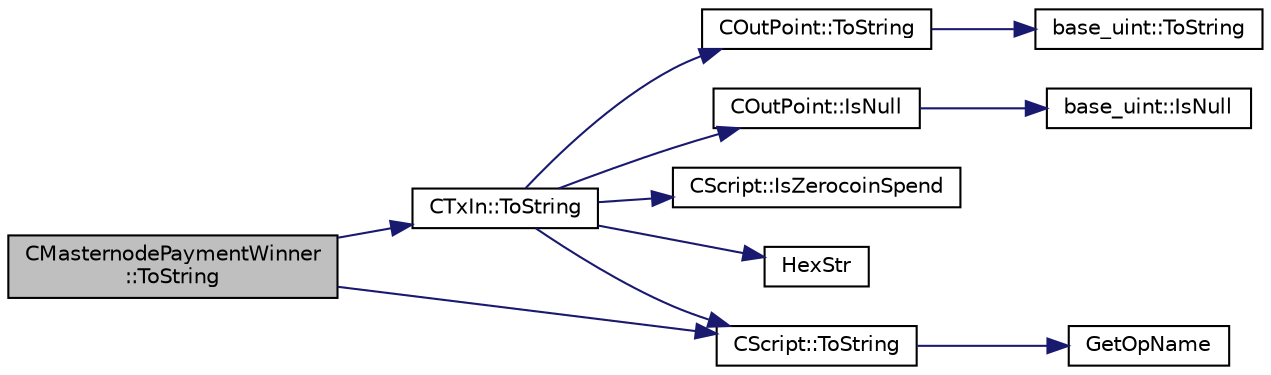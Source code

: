 digraph "CMasternodePaymentWinner::ToString"
{
  edge [fontname="Helvetica",fontsize="10",labelfontname="Helvetica",labelfontsize="10"];
  node [fontname="Helvetica",fontsize="10",shape=record];
  rankdir="LR";
  Node90 [label="CMasternodePaymentWinner\l::ToString",height=0.2,width=0.4,color="black", fillcolor="grey75", style="filled", fontcolor="black"];
  Node90 -> Node91 [color="midnightblue",fontsize="10",style="solid",fontname="Helvetica"];
  Node91 [label="CTxIn::ToString",height=0.2,width=0.4,color="black", fillcolor="white", style="filled",URL="$class_c_tx_in.html#a9f3dcba8a979ca7007448f8ad1d3c4c1"];
  Node91 -> Node92 [color="midnightblue",fontsize="10",style="solid",fontname="Helvetica"];
  Node92 [label="COutPoint::ToString",height=0.2,width=0.4,color="black", fillcolor="white", style="filled",URL="$class_c_out_point.html#ab0026adab6a1098cf00de05c872fbb5d"];
  Node92 -> Node93 [color="midnightblue",fontsize="10",style="solid",fontname="Helvetica"];
  Node93 [label="base_uint::ToString",height=0.2,width=0.4,color="black", fillcolor="white", style="filled",URL="$classbase__uint.html#acccba4d9d51a0c36261718ca0cbb293b"];
  Node91 -> Node94 [color="midnightblue",fontsize="10",style="solid",fontname="Helvetica"];
  Node94 [label="COutPoint::IsNull",height=0.2,width=0.4,color="black", fillcolor="white", style="filled",URL="$class_c_out_point.html#ae1516581fa2234556761f04af3a207a6"];
  Node94 -> Node95 [color="midnightblue",fontsize="10",style="solid",fontname="Helvetica"];
  Node95 [label="base_uint::IsNull",height=0.2,width=0.4,color="black", fillcolor="white", style="filled",URL="$classbase__uint.html#a5b67cea01e9219160fe251053adc7cc7"];
  Node91 -> Node96 [color="midnightblue",fontsize="10",style="solid",fontname="Helvetica"];
  Node96 [label="CScript::IsZerocoinSpend",height=0.2,width=0.4,color="black", fillcolor="white", style="filled",URL="$class_c_script.html#a84914a83542deece42dda7b22b043c1f"];
  Node91 -> Node97 [color="midnightblue",fontsize="10",style="solid",fontname="Helvetica"];
  Node97 [label="HexStr",height=0.2,width=0.4,color="black", fillcolor="white", style="filled",URL="$utilstrencodings_8h.html#ace13a819ca4e98c22847d26b3b357e75"];
  Node91 -> Node98 [color="midnightblue",fontsize="10",style="solid",fontname="Helvetica"];
  Node98 [label="CScript::ToString",height=0.2,width=0.4,color="black", fillcolor="white", style="filled",URL="$class_c_script.html#a05fe53ab8fc6a217036bb0d6d7f5d706"];
  Node98 -> Node99 [color="midnightblue",fontsize="10",style="solid",fontname="Helvetica"];
  Node99 [label="GetOpName",height=0.2,width=0.4,color="black", fillcolor="white", style="filled",URL="$script_8cpp.html#a573587022d52d3542eb6fbf5a1190489"];
  Node90 -> Node98 [color="midnightblue",fontsize="10",style="solid",fontname="Helvetica"];
}
